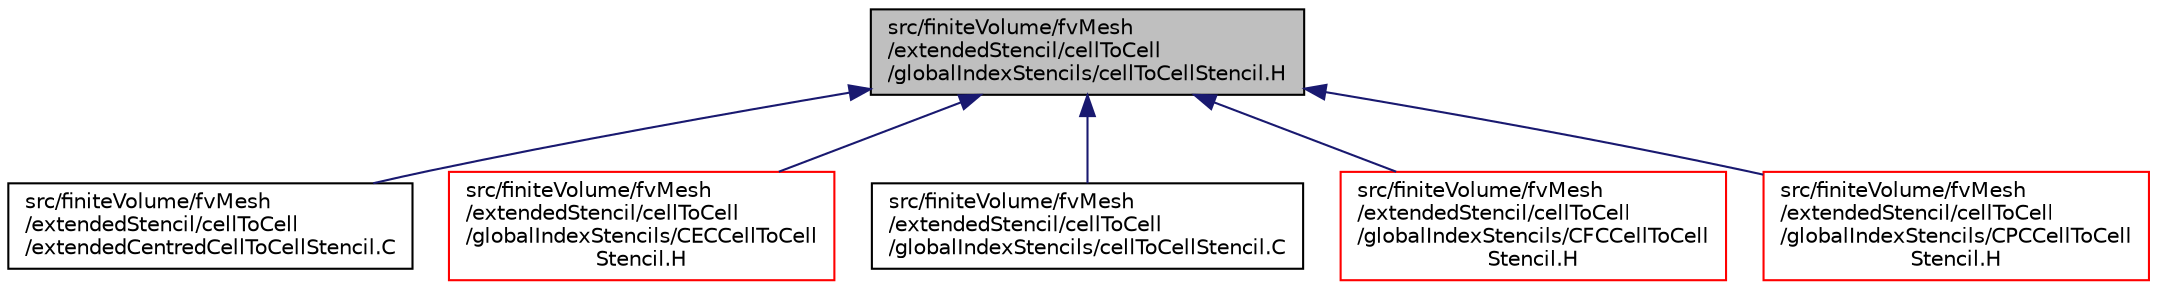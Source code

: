 digraph "src/finiteVolume/fvMesh/extendedStencil/cellToCell/globalIndexStencils/cellToCellStencil.H"
{
  bgcolor="transparent";
  edge [fontname="Helvetica",fontsize="10",labelfontname="Helvetica",labelfontsize="10"];
  node [fontname="Helvetica",fontsize="10",shape=record];
  Node171 [label="src/finiteVolume/fvMesh\l/extendedStencil/cellToCell\l/globalIndexStencils/cellToCellStencil.H",height=0.2,width=0.4,color="black", fillcolor="grey75", style="filled", fontcolor="black"];
  Node171 -> Node172 [dir="back",color="midnightblue",fontsize="10",style="solid",fontname="Helvetica"];
  Node172 [label="src/finiteVolume/fvMesh\l/extendedStencil/cellToCell\l/extendedCentredCellToCellStencil.C",height=0.2,width=0.4,color="black",URL="$a03521.html"];
  Node171 -> Node173 [dir="back",color="midnightblue",fontsize="10",style="solid",fontname="Helvetica"];
  Node173 [label="src/finiteVolume/fvMesh\l/extendedStencil/cellToCell\l/globalIndexStencils/CECCellToCell\lStencil.H",height=0.2,width=0.4,color="red",URL="$a03530.html"];
  Node171 -> Node179 [dir="back",color="midnightblue",fontsize="10",style="solid",fontname="Helvetica"];
  Node179 [label="src/finiteVolume/fvMesh\l/extendedStencil/cellToCell\l/globalIndexStencils/cellToCellStencil.C",height=0.2,width=0.4,color="black",URL="$a03533.html"];
  Node171 -> Node180 [dir="back",color="midnightblue",fontsize="10",style="solid",fontname="Helvetica"];
  Node180 [label="src/finiteVolume/fvMesh\l/extendedStencil/cellToCell\l/globalIndexStencils/CFCCellToCell\lStencil.H",height=0.2,width=0.4,color="red",URL="$a03542.html"];
  Node171 -> Node185 [dir="back",color="midnightblue",fontsize="10",style="solid",fontname="Helvetica"];
  Node185 [label="src/finiteVolume/fvMesh\l/extendedStencil/cellToCell\l/globalIndexStencils/CPCCellToCell\lStencil.H",height=0.2,width=0.4,color="red",URL="$a03548.html"];
}
